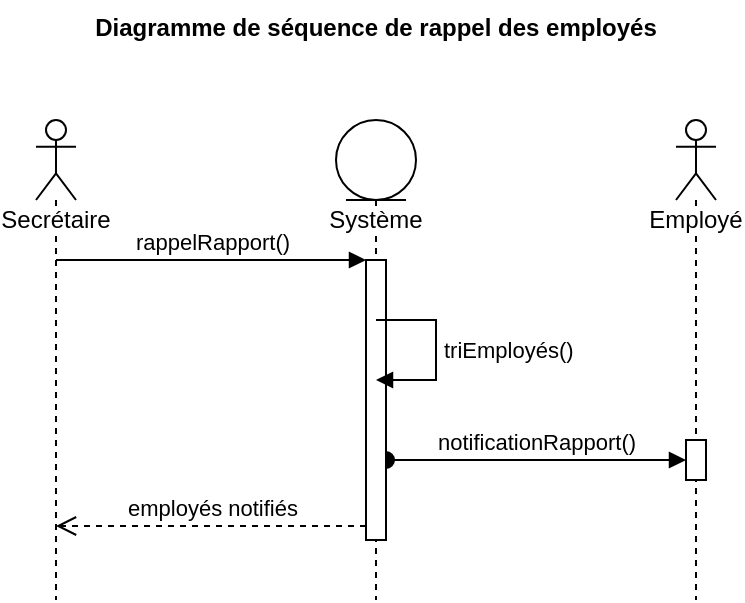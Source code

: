 <mxfile version="12.6.5" type="device"><diagram id="aTy8ZlYmUPq5hNFHRzbv" name="Page-1"><mxGraphModel dx="509" dy="623" grid="1" gridSize="10" guides="1" tooltips="1" connect="1" arrows="1" fold="1" page="1" pageScale="1" pageWidth="1169" pageHeight="827" math="0" shadow="0"><root><mxCell id="0"/><mxCell id="1" parent="0"/><mxCell id="7U_IhSpJEYdvlSX0IKtX-1" value="Employé" style="shape=umlLifeline;participant=umlActor;perimeter=lifelinePerimeter;whiteSpace=wrap;html=1;container=1;collapsible=0;recursiveResize=0;verticalAlign=top;spacingTop=36;labelBackgroundColor=#ffffff;outlineConnect=0;" parent="1" vertex="1"><mxGeometry x="350" y="80" width="20" height="240" as="geometry"/></mxCell><mxCell id="7U_IhSpJEYdvlSX0IKtX-9" value="" style="html=1;points=[];perimeter=orthogonalPerimeter;" parent="7U_IhSpJEYdvlSX0IKtX-1" vertex="1"><mxGeometry x="5" y="160" width="10" height="20" as="geometry"/></mxCell><mxCell id="7U_IhSpJEYdvlSX0IKtX-3" value="Secrétaire" style="shape=umlLifeline;participant=umlActor;perimeter=lifelinePerimeter;whiteSpace=wrap;html=1;container=1;collapsible=0;recursiveResize=0;verticalAlign=top;spacingTop=36;labelBackgroundColor=#ffffff;outlineConnect=0;" parent="1" vertex="1"><mxGeometry x="30" y="80" width="20" height="240" as="geometry"/></mxCell><mxCell id="7U_IhSpJEYdvlSX0IKtX-10" value="notificationRapport()" style="html=1;verticalAlign=bottom;startArrow=oval;endArrow=block;startSize=8;" parent="1" source="Nc8923XOlF0JrdG5WIBQ-3" target="7U_IhSpJEYdvlSX0IKtX-9" edge="1"><mxGeometry relative="1" as="geometry"><mxPoint x="160" y="250" as="sourcePoint"/><Array as="points"><mxPoint x="340" y="250"/></Array></mxGeometry></mxCell><mxCell id="7U_IhSpJEYdvlSX0IKtX-12" value="Diagramme de séquence de rappel des employés" style="text;align=center;fontStyle=1;verticalAlign=middle;spacingLeft=3;spacingRight=3;strokeColor=none;rotatable=0;points=[[0,0.5],[1,0.5]];portConstraint=eastwest;" parent="1" vertex="1"><mxGeometry x="160" y="20" width="80" height="26" as="geometry"/></mxCell><mxCell id="Nc8923XOlF0JrdG5WIBQ-1" value="Système" style="shape=umlLifeline;participant=umlEntity;perimeter=lifelinePerimeter;whiteSpace=wrap;html=1;container=1;collapsible=0;recursiveResize=0;verticalAlign=top;spacingTop=36;labelBackgroundColor=#ffffff;outlineConnect=0;" vertex="1" parent="1"><mxGeometry x="180" y="80" width="40" height="240" as="geometry"/></mxCell><mxCell id="Nc8923XOlF0JrdG5WIBQ-3" value="" style="html=1;points=[];perimeter=orthogonalPerimeter;" vertex="1" parent="Nc8923XOlF0JrdG5WIBQ-1"><mxGeometry x="15" y="70" width="10" height="140" as="geometry"/></mxCell><mxCell id="7U_IhSpJEYdvlSX0IKtX-8" value="triEmployés()" style="edgeStyle=orthogonalEdgeStyle;html=1;align=left;spacingLeft=2;endArrow=block;rounded=0;" parent="1" edge="1"><mxGeometry relative="1" as="geometry"><mxPoint x="200" y="180" as="sourcePoint"/><Array as="points"><mxPoint x="230" y="180"/><mxPoint x="230" y="210"/><mxPoint x="210" y="210"/></Array><mxPoint x="200" y="210" as="targetPoint"/></mxGeometry></mxCell><mxCell id="Nc8923XOlF0JrdG5WIBQ-4" value="rappelRapport()" style="html=1;verticalAlign=bottom;endArrow=block;entryX=0;entryY=0;" edge="1" target="Nc8923XOlF0JrdG5WIBQ-3" parent="1" source="7U_IhSpJEYdvlSX0IKtX-3"><mxGeometry relative="1" as="geometry"><mxPoint x="70" y="373" as="sourcePoint"/></mxGeometry></mxCell><mxCell id="Nc8923XOlF0JrdG5WIBQ-5" value="employés notifiés" style="html=1;verticalAlign=bottom;endArrow=open;dashed=1;endSize=8;exitX=0;exitY=0.95;" edge="1" source="Nc8923XOlF0JrdG5WIBQ-3" parent="1" target="7U_IhSpJEYdvlSX0IKtX-3"><mxGeometry relative="1" as="geometry"><mxPoint x="70" y="449" as="targetPoint"/></mxGeometry></mxCell></root></mxGraphModel></diagram></mxfile>